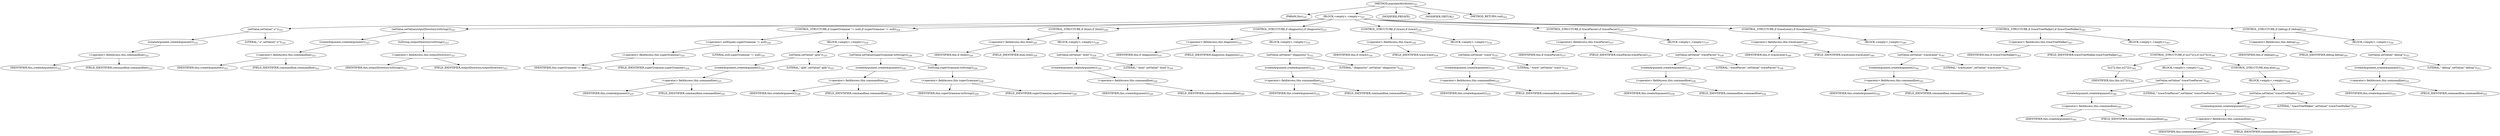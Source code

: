 digraph "populateAttributes" {  
"578" [label = <(METHOD,populateAttributes)<SUB>321</SUB>> ]
"39" [label = <(PARAM,this)<SUB>321</SUB>> ]
"579" [label = <(BLOCK,&lt;empty&gt;,&lt;empty&gt;)<SUB>321</SUB>> ]
"580" [label = <(setValue,setValue(&quot;-o&quot;))<SUB>322</SUB>> ]
"581" [label = <(createArgument,createArgument())<SUB>322</SUB>> ]
"582" [label = <(&lt;operator&gt;.fieldAccess,this.commandline)<SUB>322</SUB>> ]
"583" [label = <(IDENTIFIER,this,createArgument())<SUB>322</SUB>> ]
"584" [label = <(FIELD_IDENTIFIER,commandline,commandline)<SUB>322</SUB>> ]
"585" [label = <(LITERAL,&quot;-o&quot;,setValue(&quot;-o&quot;))<SUB>322</SUB>> ]
"586" [label = <(setValue,setValue(outputDirectory.toString()))<SUB>323</SUB>> ]
"587" [label = <(createArgument,createArgument())<SUB>323</SUB>> ]
"588" [label = <(&lt;operator&gt;.fieldAccess,this.commandline)<SUB>323</SUB>> ]
"589" [label = <(IDENTIFIER,this,createArgument())<SUB>323</SUB>> ]
"590" [label = <(FIELD_IDENTIFIER,commandline,commandline)<SUB>323</SUB>> ]
"591" [label = <(toString,outputDirectory.toString())<SUB>323</SUB>> ]
"592" [label = <(&lt;operator&gt;.fieldAccess,this.outputDirectory)<SUB>323</SUB>> ]
"593" [label = <(IDENTIFIER,this,outputDirectory.toString())<SUB>323</SUB>> ]
"594" [label = <(FIELD_IDENTIFIER,outputDirectory,outputDirectory)<SUB>323</SUB>> ]
"595" [label = <(CONTROL_STRUCTURE,if (superGrammar != null),if (superGrammar != null))<SUB>324</SUB>> ]
"596" [label = <(&lt;operator&gt;.notEquals,superGrammar != null)<SUB>324</SUB>> ]
"597" [label = <(&lt;operator&gt;.fieldAccess,this.superGrammar)<SUB>324</SUB>> ]
"598" [label = <(IDENTIFIER,this,superGrammar != null)<SUB>324</SUB>> ]
"599" [label = <(FIELD_IDENTIFIER,superGrammar,superGrammar)<SUB>324</SUB>> ]
"600" [label = <(LITERAL,null,superGrammar != null)<SUB>324</SUB>> ]
"601" [label = <(BLOCK,&lt;empty&gt;,&lt;empty&gt;)<SUB>324</SUB>> ]
"602" [label = <(setValue,setValue(&quot;-glib&quot;))<SUB>325</SUB>> ]
"603" [label = <(createArgument,createArgument())<SUB>325</SUB>> ]
"604" [label = <(&lt;operator&gt;.fieldAccess,this.commandline)<SUB>325</SUB>> ]
"605" [label = <(IDENTIFIER,this,createArgument())<SUB>325</SUB>> ]
"606" [label = <(FIELD_IDENTIFIER,commandline,commandline)<SUB>325</SUB>> ]
"607" [label = <(LITERAL,&quot;-glib&quot;,setValue(&quot;-glib&quot;))<SUB>325</SUB>> ]
"608" [label = <(setValue,setValue(superGrammar.toString()))<SUB>326</SUB>> ]
"609" [label = <(createArgument,createArgument())<SUB>326</SUB>> ]
"610" [label = <(&lt;operator&gt;.fieldAccess,this.commandline)<SUB>326</SUB>> ]
"611" [label = <(IDENTIFIER,this,createArgument())<SUB>326</SUB>> ]
"612" [label = <(FIELD_IDENTIFIER,commandline,commandline)<SUB>326</SUB>> ]
"613" [label = <(toString,superGrammar.toString())<SUB>326</SUB>> ]
"614" [label = <(&lt;operator&gt;.fieldAccess,this.superGrammar)<SUB>326</SUB>> ]
"615" [label = <(IDENTIFIER,this,superGrammar.toString())<SUB>326</SUB>> ]
"616" [label = <(FIELD_IDENTIFIER,superGrammar,superGrammar)<SUB>326</SUB>> ]
"617" [label = <(CONTROL_STRUCTURE,if (html),if (html))<SUB>328</SUB>> ]
"618" [label = <(&lt;operator&gt;.fieldAccess,this.html)<SUB>328</SUB>> ]
"619" [label = <(IDENTIFIER,this,if (html))<SUB>328</SUB>> ]
"620" [label = <(FIELD_IDENTIFIER,html,html)<SUB>328</SUB>> ]
"621" [label = <(BLOCK,&lt;empty&gt;,&lt;empty&gt;)<SUB>328</SUB>> ]
"622" [label = <(setValue,setValue(&quot;-html&quot;))<SUB>329</SUB>> ]
"623" [label = <(createArgument,createArgument())<SUB>329</SUB>> ]
"624" [label = <(&lt;operator&gt;.fieldAccess,this.commandline)<SUB>329</SUB>> ]
"625" [label = <(IDENTIFIER,this,createArgument())<SUB>329</SUB>> ]
"626" [label = <(FIELD_IDENTIFIER,commandline,commandline)<SUB>329</SUB>> ]
"627" [label = <(LITERAL,&quot;-html&quot;,setValue(&quot;-html&quot;))<SUB>329</SUB>> ]
"628" [label = <(CONTROL_STRUCTURE,if (diagnostic),if (diagnostic))<SUB>331</SUB>> ]
"629" [label = <(&lt;operator&gt;.fieldAccess,this.diagnostic)<SUB>331</SUB>> ]
"630" [label = <(IDENTIFIER,this,if (diagnostic))<SUB>331</SUB>> ]
"631" [label = <(FIELD_IDENTIFIER,diagnostic,diagnostic)<SUB>331</SUB>> ]
"632" [label = <(BLOCK,&lt;empty&gt;,&lt;empty&gt;)<SUB>331</SUB>> ]
"633" [label = <(setValue,setValue(&quot;-diagnostic&quot;))<SUB>332</SUB>> ]
"634" [label = <(createArgument,createArgument())<SUB>332</SUB>> ]
"635" [label = <(&lt;operator&gt;.fieldAccess,this.commandline)<SUB>332</SUB>> ]
"636" [label = <(IDENTIFIER,this,createArgument())<SUB>332</SUB>> ]
"637" [label = <(FIELD_IDENTIFIER,commandline,commandline)<SUB>332</SUB>> ]
"638" [label = <(LITERAL,&quot;-diagnostic&quot;,setValue(&quot;-diagnostic&quot;))<SUB>332</SUB>> ]
"639" [label = <(CONTROL_STRUCTURE,if (trace),if (trace))<SUB>334</SUB>> ]
"640" [label = <(&lt;operator&gt;.fieldAccess,this.trace)<SUB>334</SUB>> ]
"641" [label = <(IDENTIFIER,this,if (trace))<SUB>334</SUB>> ]
"642" [label = <(FIELD_IDENTIFIER,trace,trace)<SUB>334</SUB>> ]
"643" [label = <(BLOCK,&lt;empty&gt;,&lt;empty&gt;)<SUB>334</SUB>> ]
"644" [label = <(setValue,setValue(&quot;-trace&quot;))<SUB>335</SUB>> ]
"645" [label = <(createArgument,createArgument())<SUB>335</SUB>> ]
"646" [label = <(&lt;operator&gt;.fieldAccess,this.commandline)<SUB>335</SUB>> ]
"647" [label = <(IDENTIFIER,this,createArgument())<SUB>335</SUB>> ]
"648" [label = <(FIELD_IDENTIFIER,commandline,commandline)<SUB>335</SUB>> ]
"649" [label = <(LITERAL,&quot;-trace&quot;,setValue(&quot;-trace&quot;))<SUB>335</SUB>> ]
"650" [label = <(CONTROL_STRUCTURE,if (traceParser),if (traceParser))<SUB>337</SUB>> ]
"651" [label = <(&lt;operator&gt;.fieldAccess,this.traceParser)<SUB>337</SUB>> ]
"652" [label = <(IDENTIFIER,this,if (traceParser))<SUB>337</SUB>> ]
"653" [label = <(FIELD_IDENTIFIER,traceParser,traceParser)<SUB>337</SUB>> ]
"654" [label = <(BLOCK,&lt;empty&gt;,&lt;empty&gt;)<SUB>337</SUB>> ]
"655" [label = <(setValue,setValue(&quot;-traceParser&quot;))<SUB>338</SUB>> ]
"656" [label = <(createArgument,createArgument())<SUB>338</SUB>> ]
"657" [label = <(&lt;operator&gt;.fieldAccess,this.commandline)<SUB>338</SUB>> ]
"658" [label = <(IDENTIFIER,this,createArgument())<SUB>338</SUB>> ]
"659" [label = <(FIELD_IDENTIFIER,commandline,commandline)<SUB>338</SUB>> ]
"660" [label = <(LITERAL,&quot;-traceParser&quot;,setValue(&quot;-traceParser&quot;))<SUB>338</SUB>> ]
"661" [label = <(CONTROL_STRUCTURE,if (traceLexer),if (traceLexer))<SUB>340</SUB>> ]
"662" [label = <(&lt;operator&gt;.fieldAccess,this.traceLexer)<SUB>340</SUB>> ]
"663" [label = <(IDENTIFIER,this,if (traceLexer))<SUB>340</SUB>> ]
"664" [label = <(FIELD_IDENTIFIER,traceLexer,traceLexer)<SUB>340</SUB>> ]
"665" [label = <(BLOCK,&lt;empty&gt;,&lt;empty&gt;)<SUB>340</SUB>> ]
"666" [label = <(setValue,setValue(&quot;-traceLexer&quot;))<SUB>341</SUB>> ]
"667" [label = <(createArgument,createArgument())<SUB>341</SUB>> ]
"668" [label = <(&lt;operator&gt;.fieldAccess,this.commandline)<SUB>341</SUB>> ]
"669" [label = <(IDENTIFIER,this,createArgument())<SUB>341</SUB>> ]
"670" [label = <(FIELD_IDENTIFIER,commandline,commandline)<SUB>341</SUB>> ]
"671" [label = <(LITERAL,&quot;-traceLexer&quot;,setValue(&quot;-traceLexer&quot;))<SUB>341</SUB>> ]
"672" [label = <(CONTROL_STRUCTURE,if (traceTreeWalker),if (traceTreeWalker))<SUB>343</SUB>> ]
"673" [label = <(&lt;operator&gt;.fieldAccess,this.traceTreeWalker)<SUB>343</SUB>> ]
"674" [label = <(IDENTIFIER,this,if (traceTreeWalker))<SUB>343</SUB>> ]
"675" [label = <(FIELD_IDENTIFIER,traceTreeWalker,traceTreeWalker)<SUB>343</SUB>> ]
"676" [label = <(BLOCK,&lt;empty&gt;,&lt;empty&gt;)<SUB>343</SUB>> ]
"677" [label = <(CONTROL_STRUCTURE,if (is272()),if (is272()))<SUB>344</SUB>> ]
"678" [label = <(is272,this.is272())<SUB>344</SUB>> ]
"38" [label = <(IDENTIFIER,this,this.is272())<SUB>344</SUB>> ]
"679" [label = <(BLOCK,&lt;empty&gt;,&lt;empty&gt;)<SUB>344</SUB>> ]
"680" [label = <(setValue,setValue(&quot;-traceTreeParser&quot;))<SUB>345</SUB>> ]
"681" [label = <(createArgument,createArgument())<SUB>345</SUB>> ]
"682" [label = <(&lt;operator&gt;.fieldAccess,this.commandline)<SUB>345</SUB>> ]
"683" [label = <(IDENTIFIER,this,createArgument())<SUB>345</SUB>> ]
"684" [label = <(FIELD_IDENTIFIER,commandline,commandline)<SUB>345</SUB>> ]
"685" [label = <(LITERAL,&quot;-traceTreeParser&quot;,setValue(&quot;-traceTreeParser&quot;))<SUB>345</SUB>> ]
"686" [label = <(CONTROL_STRUCTURE,else,else)<SUB>346</SUB>> ]
"687" [label = <(BLOCK,&lt;empty&gt;,&lt;empty&gt;)<SUB>346</SUB>> ]
"688" [label = <(setValue,setValue(&quot;-traceTreeWalker&quot;))<SUB>347</SUB>> ]
"689" [label = <(createArgument,createArgument())<SUB>347</SUB>> ]
"690" [label = <(&lt;operator&gt;.fieldAccess,this.commandline)<SUB>347</SUB>> ]
"691" [label = <(IDENTIFIER,this,createArgument())<SUB>347</SUB>> ]
"692" [label = <(FIELD_IDENTIFIER,commandline,commandline)<SUB>347</SUB>> ]
"693" [label = <(LITERAL,&quot;-traceTreeWalker&quot;,setValue(&quot;-traceTreeWalker&quot;))<SUB>347</SUB>> ]
"694" [label = <(CONTROL_STRUCTURE,if (debug),if (debug))<SUB>350</SUB>> ]
"695" [label = <(&lt;operator&gt;.fieldAccess,this.debug)<SUB>350</SUB>> ]
"696" [label = <(IDENTIFIER,this,if (debug))<SUB>350</SUB>> ]
"697" [label = <(FIELD_IDENTIFIER,debug,debug)<SUB>350</SUB>> ]
"698" [label = <(BLOCK,&lt;empty&gt;,&lt;empty&gt;)<SUB>350</SUB>> ]
"699" [label = <(setValue,setValue(&quot;-debug&quot;))<SUB>351</SUB>> ]
"700" [label = <(createArgument,createArgument())<SUB>351</SUB>> ]
"701" [label = <(&lt;operator&gt;.fieldAccess,this.commandline)<SUB>351</SUB>> ]
"702" [label = <(IDENTIFIER,this,createArgument())<SUB>351</SUB>> ]
"703" [label = <(FIELD_IDENTIFIER,commandline,commandline)<SUB>351</SUB>> ]
"704" [label = <(LITERAL,&quot;-debug&quot;,setValue(&quot;-debug&quot;))<SUB>351</SUB>> ]
"705" [label = <(MODIFIER,PRIVATE)> ]
"706" [label = <(MODIFIER,VIRTUAL)> ]
"707" [label = <(METHOD_RETURN,void)<SUB>321</SUB>> ]
  "578" -> "39" 
  "578" -> "579" 
  "578" -> "705" 
  "578" -> "706" 
  "578" -> "707" 
  "579" -> "580" 
  "579" -> "586" 
  "579" -> "595" 
  "579" -> "617" 
  "579" -> "628" 
  "579" -> "639" 
  "579" -> "650" 
  "579" -> "661" 
  "579" -> "672" 
  "579" -> "694" 
  "580" -> "581" 
  "580" -> "585" 
  "581" -> "582" 
  "582" -> "583" 
  "582" -> "584" 
  "586" -> "587" 
  "586" -> "591" 
  "587" -> "588" 
  "588" -> "589" 
  "588" -> "590" 
  "591" -> "592" 
  "592" -> "593" 
  "592" -> "594" 
  "595" -> "596" 
  "595" -> "601" 
  "596" -> "597" 
  "596" -> "600" 
  "597" -> "598" 
  "597" -> "599" 
  "601" -> "602" 
  "601" -> "608" 
  "602" -> "603" 
  "602" -> "607" 
  "603" -> "604" 
  "604" -> "605" 
  "604" -> "606" 
  "608" -> "609" 
  "608" -> "613" 
  "609" -> "610" 
  "610" -> "611" 
  "610" -> "612" 
  "613" -> "614" 
  "614" -> "615" 
  "614" -> "616" 
  "617" -> "618" 
  "617" -> "621" 
  "618" -> "619" 
  "618" -> "620" 
  "621" -> "622" 
  "622" -> "623" 
  "622" -> "627" 
  "623" -> "624" 
  "624" -> "625" 
  "624" -> "626" 
  "628" -> "629" 
  "628" -> "632" 
  "629" -> "630" 
  "629" -> "631" 
  "632" -> "633" 
  "633" -> "634" 
  "633" -> "638" 
  "634" -> "635" 
  "635" -> "636" 
  "635" -> "637" 
  "639" -> "640" 
  "639" -> "643" 
  "640" -> "641" 
  "640" -> "642" 
  "643" -> "644" 
  "644" -> "645" 
  "644" -> "649" 
  "645" -> "646" 
  "646" -> "647" 
  "646" -> "648" 
  "650" -> "651" 
  "650" -> "654" 
  "651" -> "652" 
  "651" -> "653" 
  "654" -> "655" 
  "655" -> "656" 
  "655" -> "660" 
  "656" -> "657" 
  "657" -> "658" 
  "657" -> "659" 
  "661" -> "662" 
  "661" -> "665" 
  "662" -> "663" 
  "662" -> "664" 
  "665" -> "666" 
  "666" -> "667" 
  "666" -> "671" 
  "667" -> "668" 
  "668" -> "669" 
  "668" -> "670" 
  "672" -> "673" 
  "672" -> "676" 
  "673" -> "674" 
  "673" -> "675" 
  "676" -> "677" 
  "677" -> "678" 
  "677" -> "679" 
  "677" -> "686" 
  "678" -> "38" 
  "679" -> "680" 
  "680" -> "681" 
  "680" -> "685" 
  "681" -> "682" 
  "682" -> "683" 
  "682" -> "684" 
  "686" -> "687" 
  "687" -> "688" 
  "688" -> "689" 
  "688" -> "693" 
  "689" -> "690" 
  "690" -> "691" 
  "690" -> "692" 
  "694" -> "695" 
  "694" -> "698" 
  "695" -> "696" 
  "695" -> "697" 
  "698" -> "699" 
  "699" -> "700" 
  "699" -> "704" 
  "700" -> "701" 
  "701" -> "702" 
  "701" -> "703" 
}
